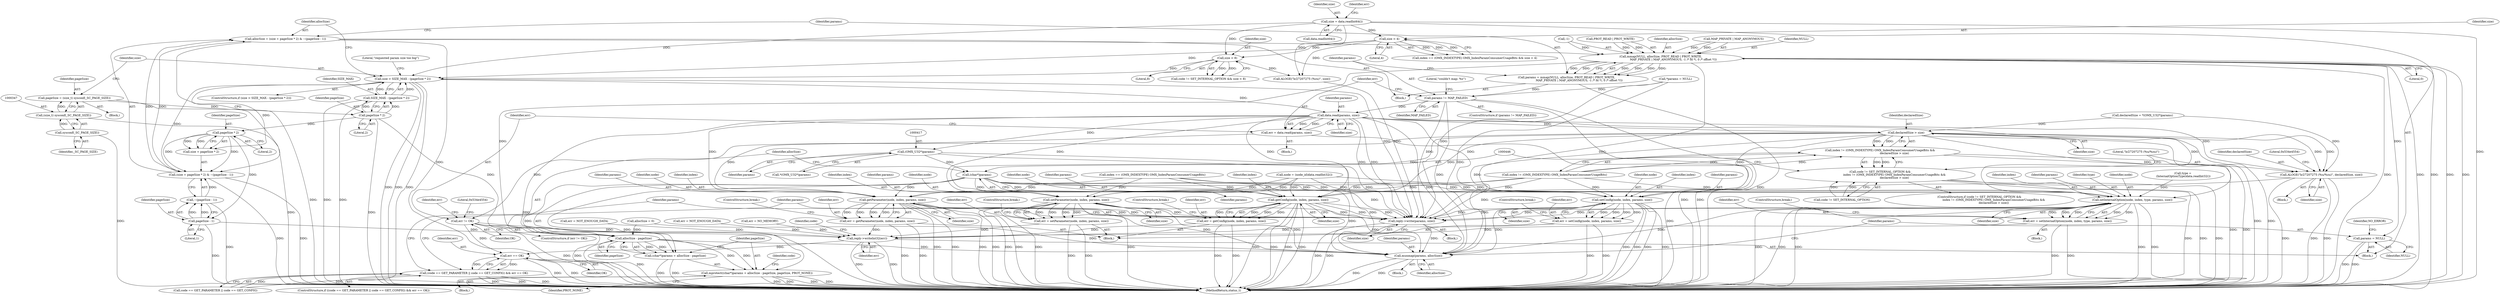 digraph "0_Android_0bb5ced60304da7f61478ffd359e7ba65d72f181@integer" {
"1000363" [label="(Call,allocSize = (size + pageSize * 2) & ~(pageSize - 1))"];
"1000365" [label="(Call,(size + pageSize * 2) & ~(pageSize - 1))"];
"1000351" [label="(Call,size > SIZE_MAX - (pageSize * 2))"];
"1000295" [label="(Call,size = data.readInt64())"];
"1000329" [label="(Call,size < 8)"];
"1000322" [label="(Call,size < 4)"];
"1000353" [label="(Call,SIZE_MAX - (pageSize * 2))"];
"1000355" [label="(Call,pageSize * 2)"];
"1000344" [label="(Call,pageSize = (size_t) sysconf(_SC_PAGE_SIZE))"];
"1000346" [label="(Call,(size_t) sysconf(_SC_PAGE_SIZE))"];
"1000348" [label="(Call,sysconf(_SC_PAGE_SIZE))"];
"1000368" [label="(Call,pageSize * 2)"];
"1000371" [label="(Call,~(pageSize - 1))"];
"1000372" [label="(Call,pageSize - 1)"];
"1000377" [label="(Call,mmap(NULL, allocSize, PROT_READ | PROT_WRITE,\n                            MAP_PRIVATE | MAP_ANONYMOUS, -1 /* fd */, 0 /* offset */))"];
"1000375" [label="(Call,params = mmap(NULL, allocSize, PROT_READ | PROT_WRITE,\n                            MAP_PRIVATE | MAP_ANONYMOUS, -1 /* fd */, 0 /* offset */))"];
"1000390" [label="(Call,params != MAP_FAILED)"];
"1000396" [label="(Call,data.read(params, size))"];
"1000394" [label="(Call,err = data.read(params, size))"];
"1000400" [label="(Call,err != OK)"];
"1000517" [label="(Call,reply->writeInt32(err))"];
"1000528" [label="(Call,err == OK)"];
"1000520" [label="(Call,(code == GET_PARAMETER || code == GET_CONFIG) && err == OK)"];
"1000416" [label="(Call,(OMX_U32*)params)"];
"1000445" [label="(Call,(char*)params)"];
"1000443" [label="(Call,mprotect((char*)params + allocSize - pageSize, pageSize, PROT_NONE))"];
"1000444" [label="(Call,(char*)params + allocSize - pageSize)"];
"1000459" [label="(Call,getParameter(node, index, params, size))"];
"1000457" [label="(Call,err = getParameter(node, index, params, size))"];
"1000532" [label="(Call,reply->write(params, size))"];
"1000538" [label="(Call,munmap(params, allocSize))"];
"1000468" [label="(Call,setParameter(node, index, params, size))"];
"1000466" [label="(Call,err = setParameter(node, index, params, size))"];
"1000477" [label="(Call,getConfig(node, index, params, size))"];
"1000475" [label="(Call,err = getConfig(node, index, params, size))"];
"1000486" [label="(Call,setConfig(node, index, params, size))"];
"1000484" [label="(Call,err = setConfig(node, index, params, size))"];
"1000502" [label="(Call,setInternalOption(node, index, type, params, size))"];
"1000500" [label="(Call,err = setInternalOption(node, index, type, params, size))"];
"1000430" [label="(Call,declaredSize > size)"];
"1000424" [label="(Call,index != (OMX_INDEXTYPE) OMX_IndexParamConsumerUsageBits &&\n                                declaredSize > size)"];
"1000420" [label="(Call,code != SET_INTERNAL_OPTION &&\n                                index != (OMX_INDEXTYPE) OMX_IndexParamConsumerUsageBits &&\n                                declaredSize > size)"];
"1000434" [label="(Call,ALOGE(\"b/27207275 (%u/%zu)\", declaredSize, size))"];
"1000448" [label="(Call,allocSize - pageSize)"];
"1000541" [label="(Call,params = NULL)"];
"1000467" [label="(Identifier,err)"];
"1000486" [label="(Call,setConfig(node, index, params, size))"];
"1000445" [label="(Call,(char*)params)"];
"1000349" [label="(Identifier,_SC_PAGE_SIZE)"];
"1000464" [label="(ControlStructure,break;)"];
"1000462" [label="(Identifier,params)"];
"1000311" [label="(Call,allocSize = 0)"];
"1000362" [label="(Block,)"];
"1000386" [label="(Call,-1)"];
"1000530" [label="(Identifier,OK)"];
"1000373" [label="(Identifier,pageSize)"];
"1000487" [label="(Identifier,node)"];
"1000380" [label="(Call,PROT_READ | PROT_WRITE)"];
"1000277" [label="(Block,)"];
"1000505" [label="(Identifier,type)"];
"1000468" [label="(Call,setParameter(node, index, params, size))"];
"1000479" [label="(Identifier,index)"];
"1000390" [label="(Call,params != MAP_FAILED)"];
"1000346" [label="(Call,(size_t) sysconf(_SC_PAGE_SIZE))"];
"1000460" [label="(Identifier,node)"];
"1000402" [label="(Identifier,OK)"];
"1000410" [label="(Identifier,err)"];
"1000461" [label="(Identifier,index)"];
"1000344" [label="(Call,pageSize = (size_t) sysconf(_SC_PAGE_SIZE))"];
"1000541" [label="(Call,params = NULL)"];
"1000470" [label="(Identifier,index)"];
"1000514" [label="(Literal,\"couldn't map: %s\")"];
"1000454" [label="(Identifier,code)"];
"1000537" [label="(Block,)"];
"1000533" [label="(Identifier,params)"];
"1000463" [label="(Identifier,size)"];
"1000447" [label="(Identifier,params)"];
"1000356" [label="(Identifier,pageSize)"];
"1000431" [label="(Identifier,declaredSize)"];
"1000395" [label="(Identifier,err)"];
"1000484" [label="(Call,err = setConfig(node, index, params, size))"];
"1000379" [label="(Identifier,allocSize)"];
"1000352" [label="(Identifier,size)"];
"1001353" [label="(MethodReturn,status_t)"];
"1000325" [label="(Call,code != SET_INTERNAL_OPTION && size < 8)"];
"1000503" [label="(Identifier,node)"];
"1000495" [label="(Call,type =\n (InternalOptionType)data.readInt32())"];
"1000401" [label="(Identifier,err)"];
"1000473" [label="(ControlStructure,break;)"];
"1000297" [label="(Call,data.readInt64())"];
"1000371" [label="(Call,~(pageSize - 1))"];
"1000331" [label="(Literal,8)"];
"1000398" [label="(Identifier,size)"];
"1000458" [label="(Identifier,err)"];
"1000323" [label="(Identifier,size)"];
"1000443" [label="(Call,mprotect((char*)params + allocSize - pageSize, pageSize, PROT_NONE))"];
"1000340" [label="(Block,)"];
"1000520" [label="(Call,(code == GET_PARAMETER || code == GET_CONFIG) && err == OK)"];
"1000432" [label="(Identifier,size)"];
"1000457" [label="(Call,err = getParameter(node, index, params, size))"];
"1000542" [label="(Identifier,params)"];
"1000477" [label="(Call,getConfig(node, index, params, size))"];
"1000488" [label="(Identifier,index)"];
"1000452" [label="(Identifier,PROT_NONE)"];
"1000375" [label="(Call,params = mmap(NULL, allocSize, PROT_READ | PROT_WRITE,\n                            MAP_PRIVATE | MAP_ANONYMOUS, -1 /* fd */, 0 /* offset */))"];
"1000341" [label="(Call,err = NO_MEMORY)"];
"1000489" [label="(Identifier,params)"];
"1000433" [label="(Block,)"];
"1000451" [label="(Identifier,pageSize)"];
"1000400" [label="(Call,err != OK)"];
"1000383" [label="(Call,MAP_PRIVATE | MAP_ANONYMOUS)"];
"1000365" [label="(Call,(size + pageSize * 2) & ~(pageSize - 1))"];
"1000405" [label="(Literal,0x534e4554)"];
"1000378" [label="(Identifier,NULL)"];
"1000521" [label="(Call,code == GET_PARAMETER || code == GET_CONFIG)"];
"1000351" [label="(Call,size > SIZE_MAX - (pageSize * 2))"];
"1000523" [label="(Identifier,code)"];
"1000425" [label="(Call,index != (OMX_INDEXTYPE) OMX_IndexParamConsumerUsageBits)"];
"1000296" [label="(Identifier,size)"];
"1000444" [label="(Call,(char*)params + allocSize - pageSize)"];
"1000348" [label="(Call,sysconf(_SC_PAGE_SIZE))"];
"1000436" [label="(Identifier,declaredSize)"];
"1000482" [label="(ControlStructure,break;)"];
"1000370" [label="(Literal,2)"];
"1000437" [label="(Identifier,size)"];
"1000330" [label="(Identifier,size)"];
"1000490" [label="(Identifier,size)"];
"1000345" [label="(Identifier,pageSize)"];
"1000475" [label="(Call,err = getConfig(node, index, params, size))"];
"1000491" [label="(ControlStructure,break;)"];
"1000540" [label="(Identifier,allocSize)"];
"1000360" [label="(Literal,\"requested param size too big\")"];
"1000372" [label="(Call,pageSize - 1)"];
"1000531" [label="(Block,)"];
"1000448" [label="(Call,allocSize - pageSize)"];
"1000517" [label="(Call,reply->writeInt32(err))"];
"1000545" [label="(Identifier,NO_ERROR)"];
"1000303" [label="(Call,*params = NULL)"];
"1000485" [label="(Identifier,err)"];
"1000529" [label="(Identifier,err)"];
"1000480" [label="(Identifier,params)"];
"1000538" [label="(Call,munmap(params, allocSize))"];
"1000536" [label="(Identifier,params)"];
"1000449" [label="(Identifier,allocSize)"];
"1000354" [label="(Identifier,SIZE_MAX)"];
"1000393" [label="(Block,)"];
"1000376" [label="(Identifier,params)"];
"1000299" [label="(Call,err = NOT_ENOUGH_DATA)"];
"1000409" [label="(Call,err = NOT_ENOUGH_DATA)"];
"1000300" [label="(Identifier,err)"];
"1000539" [label="(Identifier,params)"];
"1000421" [label="(Call,code != SET_INTERNAL_OPTION)"];
"1000532" [label="(Call,reply->write(params, size))"];
"1000476" [label="(Identifier,err)"];
"1000329" [label="(Call,size < 8)"];
"1000507" [label="(Identifier,size)"];
"1000283" [label="(Call,node = (node_id)data.readInt32())"];
"1000368" [label="(Call,pageSize * 2)"];
"1000420" [label="(Call,code != SET_INTERNAL_OPTION &&\n                                index != (OMX_INDEXTYPE) OMX_IndexParamConsumerUsageBits &&\n                                declaredSize > size)"];
"1000317" [label="(Call,index == (OMX_INDEXTYPE) OMX_IndexParamConsumerUsageBits)"];
"1000394" [label="(Call,err = data.read(params, size))"];
"1000543" [label="(Identifier,NULL)"];
"1000389" [label="(ControlStructure,if (params != MAP_FAILED))"];
"1000519" [label="(ControlStructure,if ((code == GET_PARAMETER || code == GET_CONFIG) && err == OK))"];
"1000392" [label="(Identifier,MAP_FAILED)"];
"1000324" [label="(Literal,4)"];
"1000369" [label="(Identifier,pageSize)"];
"1000364" [label="(Identifier,allocSize)"];
"1000481" [label="(Identifier,size)"];
"1000439" [label="(Literal,0x534e4554)"];
"1000388" [label="(Literal,0)"];
"1000413" [label="(Call,declaredSize = *(OMX_U32*)params)"];
"1000355" [label="(Call,pageSize * 2)"];
"1000374" [label="(Literal,1)"];
"1000316" [label="(Call,index == (OMX_INDEXTYPE) OMX_IndexParamConsumerUsageBits && size < 4)"];
"1000500" [label="(Call,err = setInternalOption(node, index, type, params, size))"];
"1000424" [label="(Call,index != (OMX_INDEXTYPE) OMX_IndexParamConsumerUsageBits &&\n                                declaredSize > size)"];
"1000478" [label="(Identifier,node)"];
"1000416" [label="(Call,(OMX_U32*)params)"];
"1000518" [label="(Identifier,err)"];
"1000295" [label="(Call,size = data.readInt64())"];
"1000502" [label="(Call,setInternalOption(node, index, type, params, size))"];
"1000466" [label="(Call,err = setParameter(node, index, params, size))"];
"1000504" [label="(Identifier,index)"];
"1000471" [label="(Identifier,params)"];
"1000353" [label="(Call,SIZE_MAX - (pageSize * 2))"];
"1000418" [label="(Identifier,params)"];
"1000391" [label="(Identifier,params)"];
"1000501" [label="(Identifier,err)"];
"1000419" [label="(ControlStructure,if (code != SET_INTERNAL_OPTION &&\n                                index != (OMX_INDEXTYPE) OMX_IndexParamConsumerUsageBits &&\n                                declaredSize > size))"];
"1000396" [label="(Call,data.read(params, size))"];
"1000472" [label="(Identifier,size)"];
"1000508" [label="(ControlStructure,break;)"];
"1000506" [label="(Identifier,params)"];
"1000377" [label="(Call,mmap(NULL, allocSize, PROT_READ | PROT_WRITE,\n                            MAP_PRIVATE | MAP_ANONYMOUS, -1 /* fd */, 0 /* offset */))"];
"1000322" [label="(Call,size < 4)"];
"1000397" [label="(Identifier,params)"];
"1000350" [label="(ControlStructure,if (size > SIZE_MAX - (pageSize * 2)))"];
"1000493" [label="(Block,)"];
"1000399" [label="(ControlStructure,if (err != OK))"];
"1000434" [label="(Call,ALOGE(\"b/27207275 (%u/%zu)\", declaredSize, size))"];
"1000528" [label="(Call,err == OK)"];
"1000450" [label="(Identifier,pageSize)"];
"1000430" [label="(Call,declaredSize > size)"];
"1000469" [label="(Identifier,node)"];
"1000357" [label="(Literal,2)"];
"1000333" [label="(Call,ALOGE(\"b/27207275 (%zu)\", size))"];
"1000455" [label="(Block,)"];
"1000459" [label="(Call,getParameter(node, index, params, size))"];
"1000415" [label="(Call,*(OMX_U32*)params)"];
"1000442" [label="(Block,)"];
"1000363" [label="(Call,allocSize = (size + pageSize * 2) & ~(pageSize - 1))"];
"1000534" [label="(Identifier,size)"];
"1000435" [label="(Literal,\"b/27207275 (%u/%zu)\")"];
"1000366" [label="(Call,size + pageSize * 2)"];
"1000363" -> "1000362"  [label="AST: "];
"1000363" -> "1000365"  [label="CFG: "];
"1000364" -> "1000363"  [label="AST: "];
"1000365" -> "1000363"  [label="AST: "];
"1000376" -> "1000363"  [label="CFG: "];
"1000363" -> "1001353"  [label="DDG: "];
"1000365" -> "1000363"  [label="DDG: "];
"1000365" -> "1000363"  [label="DDG: "];
"1000363" -> "1000377"  [label="DDG: "];
"1000365" -> "1000371"  [label="CFG: "];
"1000366" -> "1000365"  [label="AST: "];
"1000371" -> "1000365"  [label="AST: "];
"1000365" -> "1001353"  [label="DDG: "];
"1000365" -> "1001353"  [label="DDG: "];
"1000351" -> "1000365"  [label="DDG: "];
"1000368" -> "1000365"  [label="DDG: "];
"1000368" -> "1000365"  [label="DDG: "];
"1000371" -> "1000365"  [label="DDG: "];
"1000351" -> "1000350"  [label="AST: "];
"1000351" -> "1000353"  [label="CFG: "];
"1000352" -> "1000351"  [label="AST: "];
"1000353" -> "1000351"  [label="AST: "];
"1000360" -> "1000351"  [label="CFG: "];
"1000364" -> "1000351"  [label="CFG: "];
"1000351" -> "1001353"  [label="DDG: "];
"1000351" -> "1001353"  [label="DDG: "];
"1000351" -> "1001353"  [label="DDG: "];
"1000295" -> "1000351"  [label="DDG: "];
"1000329" -> "1000351"  [label="DDG: "];
"1000322" -> "1000351"  [label="DDG: "];
"1000353" -> "1000351"  [label="DDG: "];
"1000353" -> "1000351"  [label="DDG: "];
"1000351" -> "1000366"  [label="DDG: "];
"1000351" -> "1000396"  [label="DDG: "];
"1000351" -> "1000532"  [label="DDG: "];
"1000295" -> "1000277"  [label="AST: "];
"1000295" -> "1000297"  [label="CFG: "];
"1000296" -> "1000295"  [label="AST: "];
"1000297" -> "1000295"  [label="AST: "];
"1000300" -> "1000295"  [label="CFG: "];
"1000295" -> "1001353"  [label="DDG: "];
"1000295" -> "1000322"  [label="DDG: "];
"1000295" -> "1000329"  [label="DDG: "];
"1000295" -> "1000333"  [label="DDG: "];
"1000329" -> "1000325"  [label="AST: "];
"1000329" -> "1000331"  [label="CFG: "];
"1000330" -> "1000329"  [label="AST: "];
"1000331" -> "1000329"  [label="AST: "];
"1000325" -> "1000329"  [label="CFG: "];
"1000329" -> "1000325"  [label="DDG: "];
"1000329" -> "1000325"  [label="DDG: "];
"1000322" -> "1000329"  [label="DDG: "];
"1000329" -> "1000333"  [label="DDG: "];
"1000322" -> "1000316"  [label="AST: "];
"1000322" -> "1000324"  [label="CFG: "];
"1000323" -> "1000322"  [label="AST: "];
"1000324" -> "1000322"  [label="AST: "];
"1000316" -> "1000322"  [label="CFG: "];
"1000322" -> "1000316"  [label="DDG: "];
"1000322" -> "1000316"  [label="DDG: "];
"1000322" -> "1000333"  [label="DDG: "];
"1000353" -> "1000355"  [label="CFG: "];
"1000354" -> "1000353"  [label="AST: "];
"1000355" -> "1000353"  [label="AST: "];
"1000353" -> "1001353"  [label="DDG: "];
"1000353" -> "1001353"  [label="DDG: "];
"1000355" -> "1000353"  [label="DDG: "];
"1000355" -> "1000353"  [label="DDG: "];
"1000355" -> "1000357"  [label="CFG: "];
"1000356" -> "1000355"  [label="AST: "];
"1000357" -> "1000355"  [label="AST: "];
"1000355" -> "1001353"  [label="DDG: "];
"1000344" -> "1000355"  [label="DDG: "];
"1000355" -> "1000368"  [label="DDG: "];
"1000355" -> "1000448"  [label="DDG: "];
"1000344" -> "1000340"  [label="AST: "];
"1000344" -> "1000346"  [label="CFG: "];
"1000345" -> "1000344"  [label="AST: "];
"1000346" -> "1000344"  [label="AST: "];
"1000352" -> "1000344"  [label="CFG: "];
"1000344" -> "1001353"  [label="DDG: "];
"1000346" -> "1000344"  [label="DDG: "];
"1000346" -> "1000348"  [label="CFG: "];
"1000347" -> "1000346"  [label="AST: "];
"1000348" -> "1000346"  [label="AST: "];
"1000346" -> "1001353"  [label="DDG: "];
"1000348" -> "1000346"  [label="DDG: "];
"1000348" -> "1000349"  [label="CFG: "];
"1000349" -> "1000348"  [label="AST: "];
"1000348" -> "1001353"  [label="DDG: "];
"1000368" -> "1000366"  [label="AST: "];
"1000368" -> "1000370"  [label="CFG: "];
"1000369" -> "1000368"  [label="AST: "];
"1000370" -> "1000368"  [label="AST: "];
"1000366" -> "1000368"  [label="CFG: "];
"1000368" -> "1000366"  [label="DDG: "];
"1000368" -> "1000366"  [label="DDG: "];
"1000368" -> "1000372"  [label="DDG: "];
"1000371" -> "1000372"  [label="CFG: "];
"1000372" -> "1000371"  [label="AST: "];
"1000371" -> "1001353"  [label="DDG: "];
"1000372" -> "1000371"  [label="DDG: "];
"1000372" -> "1000371"  [label="DDG: "];
"1000372" -> "1000374"  [label="CFG: "];
"1000373" -> "1000372"  [label="AST: "];
"1000374" -> "1000372"  [label="AST: "];
"1000372" -> "1001353"  [label="DDG: "];
"1000372" -> "1000448"  [label="DDG: "];
"1000377" -> "1000375"  [label="AST: "];
"1000377" -> "1000388"  [label="CFG: "];
"1000378" -> "1000377"  [label="AST: "];
"1000379" -> "1000377"  [label="AST: "];
"1000380" -> "1000377"  [label="AST: "];
"1000383" -> "1000377"  [label="AST: "];
"1000386" -> "1000377"  [label="AST: "];
"1000388" -> "1000377"  [label="AST: "];
"1000375" -> "1000377"  [label="CFG: "];
"1000377" -> "1001353"  [label="DDG: "];
"1000377" -> "1001353"  [label="DDG: "];
"1000377" -> "1001353"  [label="DDG: "];
"1000377" -> "1001353"  [label="DDG: "];
"1000377" -> "1001353"  [label="DDG: "];
"1000377" -> "1000375"  [label="DDG: "];
"1000377" -> "1000375"  [label="DDG: "];
"1000377" -> "1000375"  [label="DDG: "];
"1000377" -> "1000375"  [label="DDG: "];
"1000377" -> "1000375"  [label="DDG: "];
"1000377" -> "1000375"  [label="DDG: "];
"1000380" -> "1000377"  [label="DDG: "];
"1000380" -> "1000377"  [label="DDG: "];
"1000383" -> "1000377"  [label="DDG: "];
"1000383" -> "1000377"  [label="DDG: "];
"1000386" -> "1000377"  [label="DDG: "];
"1000377" -> "1000448"  [label="DDG: "];
"1000377" -> "1000538"  [label="DDG: "];
"1000377" -> "1000541"  [label="DDG: "];
"1000375" -> "1000362"  [label="AST: "];
"1000376" -> "1000375"  [label="AST: "];
"1000391" -> "1000375"  [label="CFG: "];
"1000375" -> "1001353"  [label="DDG: "];
"1000375" -> "1000390"  [label="DDG: "];
"1000390" -> "1000389"  [label="AST: "];
"1000390" -> "1000392"  [label="CFG: "];
"1000391" -> "1000390"  [label="AST: "];
"1000392" -> "1000390"  [label="AST: "];
"1000395" -> "1000390"  [label="CFG: "];
"1000514" -> "1000390"  [label="CFG: "];
"1000390" -> "1001353"  [label="DDG: "];
"1000390" -> "1001353"  [label="DDG: "];
"1000303" -> "1000390"  [label="DDG: "];
"1000390" -> "1000396"  [label="DDG: "];
"1000390" -> "1000532"  [label="DDG: "];
"1000390" -> "1000538"  [label="DDG: "];
"1000396" -> "1000394"  [label="AST: "];
"1000396" -> "1000398"  [label="CFG: "];
"1000397" -> "1000396"  [label="AST: "];
"1000398" -> "1000396"  [label="AST: "];
"1000394" -> "1000396"  [label="CFG: "];
"1000396" -> "1001353"  [label="DDG: "];
"1000396" -> "1000394"  [label="DDG: "];
"1000396" -> "1000394"  [label="DDG: "];
"1000396" -> "1000416"  [label="DDG: "];
"1000396" -> "1000430"  [label="DDG: "];
"1000396" -> "1000434"  [label="DDG: "];
"1000396" -> "1000459"  [label="DDG: "];
"1000396" -> "1000468"  [label="DDG: "];
"1000396" -> "1000477"  [label="DDG: "];
"1000396" -> "1000486"  [label="DDG: "];
"1000396" -> "1000502"  [label="DDG: "];
"1000396" -> "1000532"  [label="DDG: "];
"1000396" -> "1000532"  [label="DDG: "];
"1000396" -> "1000538"  [label="DDG: "];
"1000394" -> "1000393"  [label="AST: "];
"1000395" -> "1000394"  [label="AST: "];
"1000401" -> "1000394"  [label="CFG: "];
"1000394" -> "1001353"  [label="DDG: "];
"1000394" -> "1000400"  [label="DDG: "];
"1000400" -> "1000399"  [label="AST: "];
"1000400" -> "1000402"  [label="CFG: "];
"1000401" -> "1000400"  [label="AST: "];
"1000402" -> "1000400"  [label="AST: "];
"1000405" -> "1000400"  [label="CFG: "];
"1000410" -> "1000400"  [label="CFG: "];
"1000400" -> "1001353"  [label="DDG: "];
"1000400" -> "1001353"  [label="DDG: "];
"1000400" -> "1000517"  [label="DDG: "];
"1000400" -> "1000528"  [label="DDG: "];
"1000517" -> "1000277"  [label="AST: "];
"1000517" -> "1000518"  [label="CFG: "];
"1000518" -> "1000517"  [label="AST: "];
"1000523" -> "1000517"  [label="CFG: "];
"1000517" -> "1001353"  [label="DDG: "];
"1000517" -> "1001353"  [label="DDG: "];
"1000466" -> "1000517"  [label="DDG: "];
"1000475" -> "1000517"  [label="DDG: "];
"1000457" -> "1000517"  [label="DDG: "];
"1000484" -> "1000517"  [label="DDG: "];
"1000341" -> "1000517"  [label="DDG: "];
"1000500" -> "1000517"  [label="DDG: "];
"1000299" -> "1000517"  [label="DDG: "];
"1000409" -> "1000517"  [label="DDG: "];
"1000517" -> "1000528"  [label="DDG: "];
"1000528" -> "1000520"  [label="AST: "];
"1000528" -> "1000530"  [label="CFG: "];
"1000529" -> "1000528"  [label="AST: "];
"1000530" -> "1000528"  [label="AST: "];
"1000520" -> "1000528"  [label="CFG: "];
"1000528" -> "1001353"  [label="DDG: "];
"1000528" -> "1001353"  [label="DDG: "];
"1000528" -> "1000520"  [label="DDG: "];
"1000528" -> "1000520"  [label="DDG: "];
"1000520" -> "1000519"  [label="AST: "];
"1000520" -> "1000521"  [label="CFG: "];
"1000521" -> "1000520"  [label="AST: "];
"1000533" -> "1000520"  [label="CFG: "];
"1000536" -> "1000520"  [label="CFG: "];
"1000520" -> "1001353"  [label="DDG: "];
"1000520" -> "1001353"  [label="DDG: "];
"1000520" -> "1001353"  [label="DDG: "];
"1000521" -> "1000520"  [label="DDG: "];
"1000521" -> "1000520"  [label="DDG: "];
"1000416" -> "1000415"  [label="AST: "];
"1000416" -> "1000418"  [label="CFG: "];
"1000417" -> "1000416"  [label="AST: "];
"1000418" -> "1000416"  [label="AST: "];
"1000415" -> "1000416"  [label="CFG: "];
"1000416" -> "1000445"  [label="DDG: "];
"1000416" -> "1000532"  [label="DDG: "];
"1000416" -> "1000538"  [label="DDG: "];
"1000445" -> "1000444"  [label="AST: "];
"1000445" -> "1000447"  [label="CFG: "];
"1000446" -> "1000445"  [label="AST: "];
"1000447" -> "1000445"  [label="AST: "];
"1000449" -> "1000445"  [label="CFG: "];
"1000445" -> "1000443"  [label="DDG: "];
"1000445" -> "1000444"  [label="DDG: "];
"1000445" -> "1000459"  [label="DDG: "];
"1000445" -> "1000468"  [label="DDG: "];
"1000445" -> "1000477"  [label="DDG: "];
"1000445" -> "1000486"  [label="DDG: "];
"1000445" -> "1000502"  [label="DDG: "];
"1000445" -> "1000532"  [label="DDG: "];
"1000445" -> "1000538"  [label="DDG: "];
"1000443" -> "1000442"  [label="AST: "];
"1000443" -> "1000452"  [label="CFG: "];
"1000444" -> "1000443"  [label="AST: "];
"1000451" -> "1000443"  [label="AST: "];
"1000452" -> "1000443"  [label="AST: "];
"1000454" -> "1000443"  [label="CFG: "];
"1000443" -> "1001353"  [label="DDG: "];
"1000443" -> "1001353"  [label="DDG: "];
"1000443" -> "1001353"  [label="DDG: "];
"1000443" -> "1001353"  [label="DDG: "];
"1000448" -> "1000443"  [label="DDG: "];
"1000448" -> "1000443"  [label="DDG: "];
"1000444" -> "1000448"  [label="CFG: "];
"1000448" -> "1000444"  [label="AST: "];
"1000451" -> "1000444"  [label="CFG: "];
"1000444" -> "1001353"  [label="DDG: "];
"1000444" -> "1001353"  [label="DDG: "];
"1000448" -> "1000444"  [label="DDG: "];
"1000448" -> "1000444"  [label="DDG: "];
"1000459" -> "1000457"  [label="AST: "];
"1000459" -> "1000463"  [label="CFG: "];
"1000460" -> "1000459"  [label="AST: "];
"1000461" -> "1000459"  [label="AST: "];
"1000462" -> "1000459"  [label="AST: "];
"1000463" -> "1000459"  [label="AST: "];
"1000457" -> "1000459"  [label="CFG: "];
"1000459" -> "1001353"  [label="DDG: "];
"1000459" -> "1001353"  [label="DDG: "];
"1000459" -> "1001353"  [label="DDG: "];
"1000459" -> "1001353"  [label="DDG: "];
"1000459" -> "1000457"  [label="DDG: "];
"1000459" -> "1000457"  [label="DDG: "];
"1000459" -> "1000457"  [label="DDG: "];
"1000459" -> "1000457"  [label="DDG: "];
"1000283" -> "1000459"  [label="DDG: "];
"1000317" -> "1000459"  [label="DDG: "];
"1000425" -> "1000459"  [label="DDG: "];
"1000430" -> "1000459"  [label="DDG: "];
"1000459" -> "1000532"  [label="DDG: "];
"1000459" -> "1000532"  [label="DDG: "];
"1000459" -> "1000538"  [label="DDG: "];
"1000457" -> "1000455"  [label="AST: "];
"1000458" -> "1000457"  [label="AST: "];
"1000464" -> "1000457"  [label="CFG: "];
"1000457" -> "1001353"  [label="DDG: "];
"1000457" -> "1001353"  [label="DDG: "];
"1000532" -> "1000531"  [label="AST: "];
"1000532" -> "1000534"  [label="CFG: "];
"1000533" -> "1000532"  [label="AST: "];
"1000534" -> "1000532"  [label="AST: "];
"1000536" -> "1000532"  [label="CFG: "];
"1000532" -> "1001353"  [label="DDG: "];
"1000532" -> "1001353"  [label="DDG: "];
"1000303" -> "1000532"  [label="DDG: "];
"1000477" -> "1000532"  [label="DDG: "];
"1000477" -> "1000532"  [label="DDG: "];
"1000468" -> "1000532"  [label="DDG: "];
"1000468" -> "1000532"  [label="DDG: "];
"1000502" -> "1000532"  [label="DDG: "];
"1000502" -> "1000532"  [label="DDG: "];
"1000486" -> "1000532"  [label="DDG: "];
"1000486" -> "1000532"  [label="DDG: "];
"1000434" -> "1000532"  [label="DDG: "];
"1000430" -> "1000532"  [label="DDG: "];
"1000333" -> "1000532"  [label="DDG: "];
"1000532" -> "1000538"  [label="DDG: "];
"1000538" -> "1000537"  [label="AST: "];
"1000538" -> "1000540"  [label="CFG: "];
"1000539" -> "1000538"  [label="AST: "];
"1000540" -> "1000538"  [label="AST: "];
"1000542" -> "1000538"  [label="CFG: "];
"1000538" -> "1001353"  [label="DDG: "];
"1000538" -> "1001353"  [label="DDG: "];
"1000303" -> "1000538"  [label="DDG: "];
"1000477" -> "1000538"  [label="DDG: "];
"1000468" -> "1000538"  [label="DDG: "];
"1000502" -> "1000538"  [label="DDG: "];
"1000486" -> "1000538"  [label="DDG: "];
"1000311" -> "1000538"  [label="DDG: "];
"1000448" -> "1000538"  [label="DDG: "];
"1000468" -> "1000466"  [label="AST: "];
"1000468" -> "1000472"  [label="CFG: "];
"1000469" -> "1000468"  [label="AST: "];
"1000470" -> "1000468"  [label="AST: "];
"1000471" -> "1000468"  [label="AST: "];
"1000472" -> "1000468"  [label="AST: "];
"1000466" -> "1000468"  [label="CFG: "];
"1000468" -> "1001353"  [label="DDG: "];
"1000468" -> "1001353"  [label="DDG: "];
"1000468" -> "1001353"  [label="DDG: "];
"1000468" -> "1001353"  [label="DDG: "];
"1000468" -> "1000466"  [label="DDG: "];
"1000468" -> "1000466"  [label="DDG: "];
"1000468" -> "1000466"  [label="DDG: "];
"1000468" -> "1000466"  [label="DDG: "];
"1000283" -> "1000468"  [label="DDG: "];
"1000317" -> "1000468"  [label="DDG: "];
"1000425" -> "1000468"  [label="DDG: "];
"1000430" -> "1000468"  [label="DDG: "];
"1000466" -> "1000455"  [label="AST: "];
"1000467" -> "1000466"  [label="AST: "];
"1000473" -> "1000466"  [label="CFG: "];
"1000466" -> "1001353"  [label="DDG: "];
"1000466" -> "1001353"  [label="DDG: "];
"1000477" -> "1000475"  [label="AST: "];
"1000477" -> "1000481"  [label="CFG: "];
"1000478" -> "1000477"  [label="AST: "];
"1000479" -> "1000477"  [label="AST: "];
"1000480" -> "1000477"  [label="AST: "];
"1000481" -> "1000477"  [label="AST: "];
"1000475" -> "1000477"  [label="CFG: "];
"1000477" -> "1001353"  [label="DDG: "];
"1000477" -> "1001353"  [label="DDG: "];
"1000477" -> "1001353"  [label="DDG: "];
"1000477" -> "1001353"  [label="DDG: "];
"1000477" -> "1000475"  [label="DDG: "];
"1000477" -> "1000475"  [label="DDG: "];
"1000477" -> "1000475"  [label="DDG: "];
"1000477" -> "1000475"  [label="DDG: "];
"1000283" -> "1000477"  [label="DDG: "];
"1000317" -> "1000477"  [label="DDG: "];
"1000425" -> "1000477"  [label="DDG: "];
"1000430" -> "1000477"  [label="DDG: "];
"1000475" -> "1000455"  [label="AST: "];
"1000476" -> "1000475"  [label="AST: "];
"1000482" -> "1000475"  [label="CFG: "];
"1000475" -> "1001353"  [label="DDG: "];
"1000475" -> "1001353"  [label="DDG: "];
"1000486" -> "1000484"  [label="AST: "];
"1000486" -> "1000490"  [label="CFG: "];
"1000487" -> "1000486"  [label="AST: "];
"1000488" -> "1000486"  [label="AST: "];
"1000489" -> "1000486"  [label="AST: "];
"1000490" -> "1000486"  [label="AST: "];
"1000484" -> "1000486"  [label="CFG: "];
"1000486" -> "1001353"  [label="DDG: "];
"1000486" -> "1001353"  [label="DDG: "];
"1000486" -> "1001353"  [label="DDG: "];
"1000486" -> "1001353"  [label="DDG: "];
"1000486" -> "1000484"  [label="DDG: "];
"1000486" -> "1000484"  [label="DDG: "];
"1000486" -> "1000484"  [label="DDG: "];
"1000486" -> "1000484"  [label="DDG: "];
"1000283" -> "1000486"  [label="DDG: "];
"1000317" -> "1000486"  [label="DDG: "];
"1000425" -> "1000486"  [label="DDG: "];
"1000430" -> "1000486"  [label="DDG: "];
"1000484" -> "1000455"  [label="AST: "];
"1000485" -> "1000484"  [label="AST: "];
"1000491" -> "1000484"  [label="CFG: "];
"1000484" -> "1001353"  [label="DDG: "];
"1000484" -> "1001353"  [label="DDG: "];
"1000502" -> "1000500"  [label="AST: "];
"1000502" -> "1000507"  [label="CFG: "];
"1000503" -> "1000502"  [label="AST: "];
"1000504" -> "1000502"  [label="AST: "];
"1000505" -> "1000502"  [label="AST: "];
"1000506" -> "1000502"  [label="AST: "];
"1000507" -> "1000502"  [label="AST: "];
"1000500" -> "1000502"  [label="CFG: "];
"1000502" -> "1001353"  [label="DDG: "];
"1000502" -> "1001353"  [label="DDG: "];
"1000502" -> "1001353"  [label="DDG: "];
"1000502" -> "1001353"  [label="DDG: "];
"1000502" -> "1001353"  [label="DDG: "];
"1000502" -> "1000500"  [label="DDG: "];
"1000502" -> "1000500"  [label="DDG: "];
"1000502" -> "1000500"  [label="DDG: "];
"1000502" -> "1000500"  [label="DDG: "];
"1000502" -> "1000500"  [label="DDG: "];
"1000283" -> "1000502"  [label="DDG: "];
"1000317" -> "1000502"  [label="DDG: "];
"1000425" -> "1000502"  [label="DDG: "];
"1000495" -> "1000502"  [label="DDG: "];
"1000430" -> "1000502"  [label="DDG: "];
"1000500" -> "1000493"  [label="AST: "];
"1000501" -> "1000500"  [label="AST: "];
"1000508" -> "1000500"  [label="CFG: "];
"1000500" -> "1001353"  [label="DDG: "];
"1000500" -> "1001353"  [label="DDG: "];
"1000430" -> "1000424"  [label="AST: "];
"1000430" -> "1000432"  [label="CFG: "];
"1000431" -> "1000430"  [label="AST: "];
"1000432" -> "1000430"  [label="AST: "];
"1000424" -> "1000430"  [label="CFG: "];
"1000430" -> "1001353"  [label="DDG: "];
"1000430" -> "1001353"  [label="DDG: "];
"1000430" -> "1000424"  [label="DDG: "];
"1000430" -> "1000424"  [label="DDG: "];
"1000413" -> "1000430"  [label="DDG: "];
"1000430" -> "1000434"  [label="DDG: "];
"1000430" -> "1000434"  [label="DDG: "];
"1000424" -> "1000420"  [label="AST: "];
"1000424" -> "1000425"  [label="CFG: "];
"1000425" -> "1000424"  [label="AST: "];
"1000420" -> "1000424"  [label="CFG: "];
"1000424" -> "1001353"  [label="DDG: "];
"1000424" -> "1001353"  [label="DDG: "];
"1000424" -> "1000420"  [label="DDG: "];
"1000424" -> "1000420"  [label="DDG: "];
"1000425" -> "1000424"  [label="DDG: "];
"1000425" -> "1000424"  [label="DDG: "];
"1000420" -> "1000419"  [label="AST: "];
"1000420" -> "1000421"  [label="CFG: "];
"1000421" -> "1000420"  [label="AST: "];
"1000435" -> "1000420"  [label="CFG: "];
"1000446" -> "1000420"  [label="CFG: "];
"1000420" -> "1001353"  [label="DDG: "];
"1000420" -> "1001353"  [label="DDG: "];
"1000420" -> "1001353"  [label="DDG: "];
"1000421" -> "1000420"  [label="DDG: "];
"1000421" -> "1000420"  [label="DDG: "];
"1000434" -> "1000433"  [label="AST: "];
"1000434" -> "1000437"  [label="CFG: "];
"1000435" -> "1000434"  [label="AST: "];
"1000436" -> "1000434"  [label="AST: "];
"1000437" -> "1000434"  [label="AST: "];
"1000439" -> "1000434"  [label="CFG: "];
"1000434" -> "1001353"  [label="DDG: "];
"1000434" -> "1001353"  [label="DDG: "];
"1000434" -> "1001353"  [label="DDG: "];
"1000413" -> "1000434"  [label="DDG: "];
"1000448" -> "1000450"  [label="CFG: "];
"1000449" -> "1000448"  [label="AST: "];
"1000450" -> "1000448"  [label="AST: "];
"1000448" -> "1001353"  [label="DDG: "];
"1000311" -> "1000448"  [label="DDG: "];
"1000541" -> "1000277"  [label="AST: "];
"1000541" -> "1000543"  [label="CFG: "];
"1000542" -> "1000541"  [label="AST: "];
"1000543" -> "1000541"  [label="AST: "];
"1000545" -> "1000541"  [label="CFG: "];
"1000541" -> "1001353"  [label="DDG: "];
"1000541" -> "1001353"  [label="DDG: "];
}
